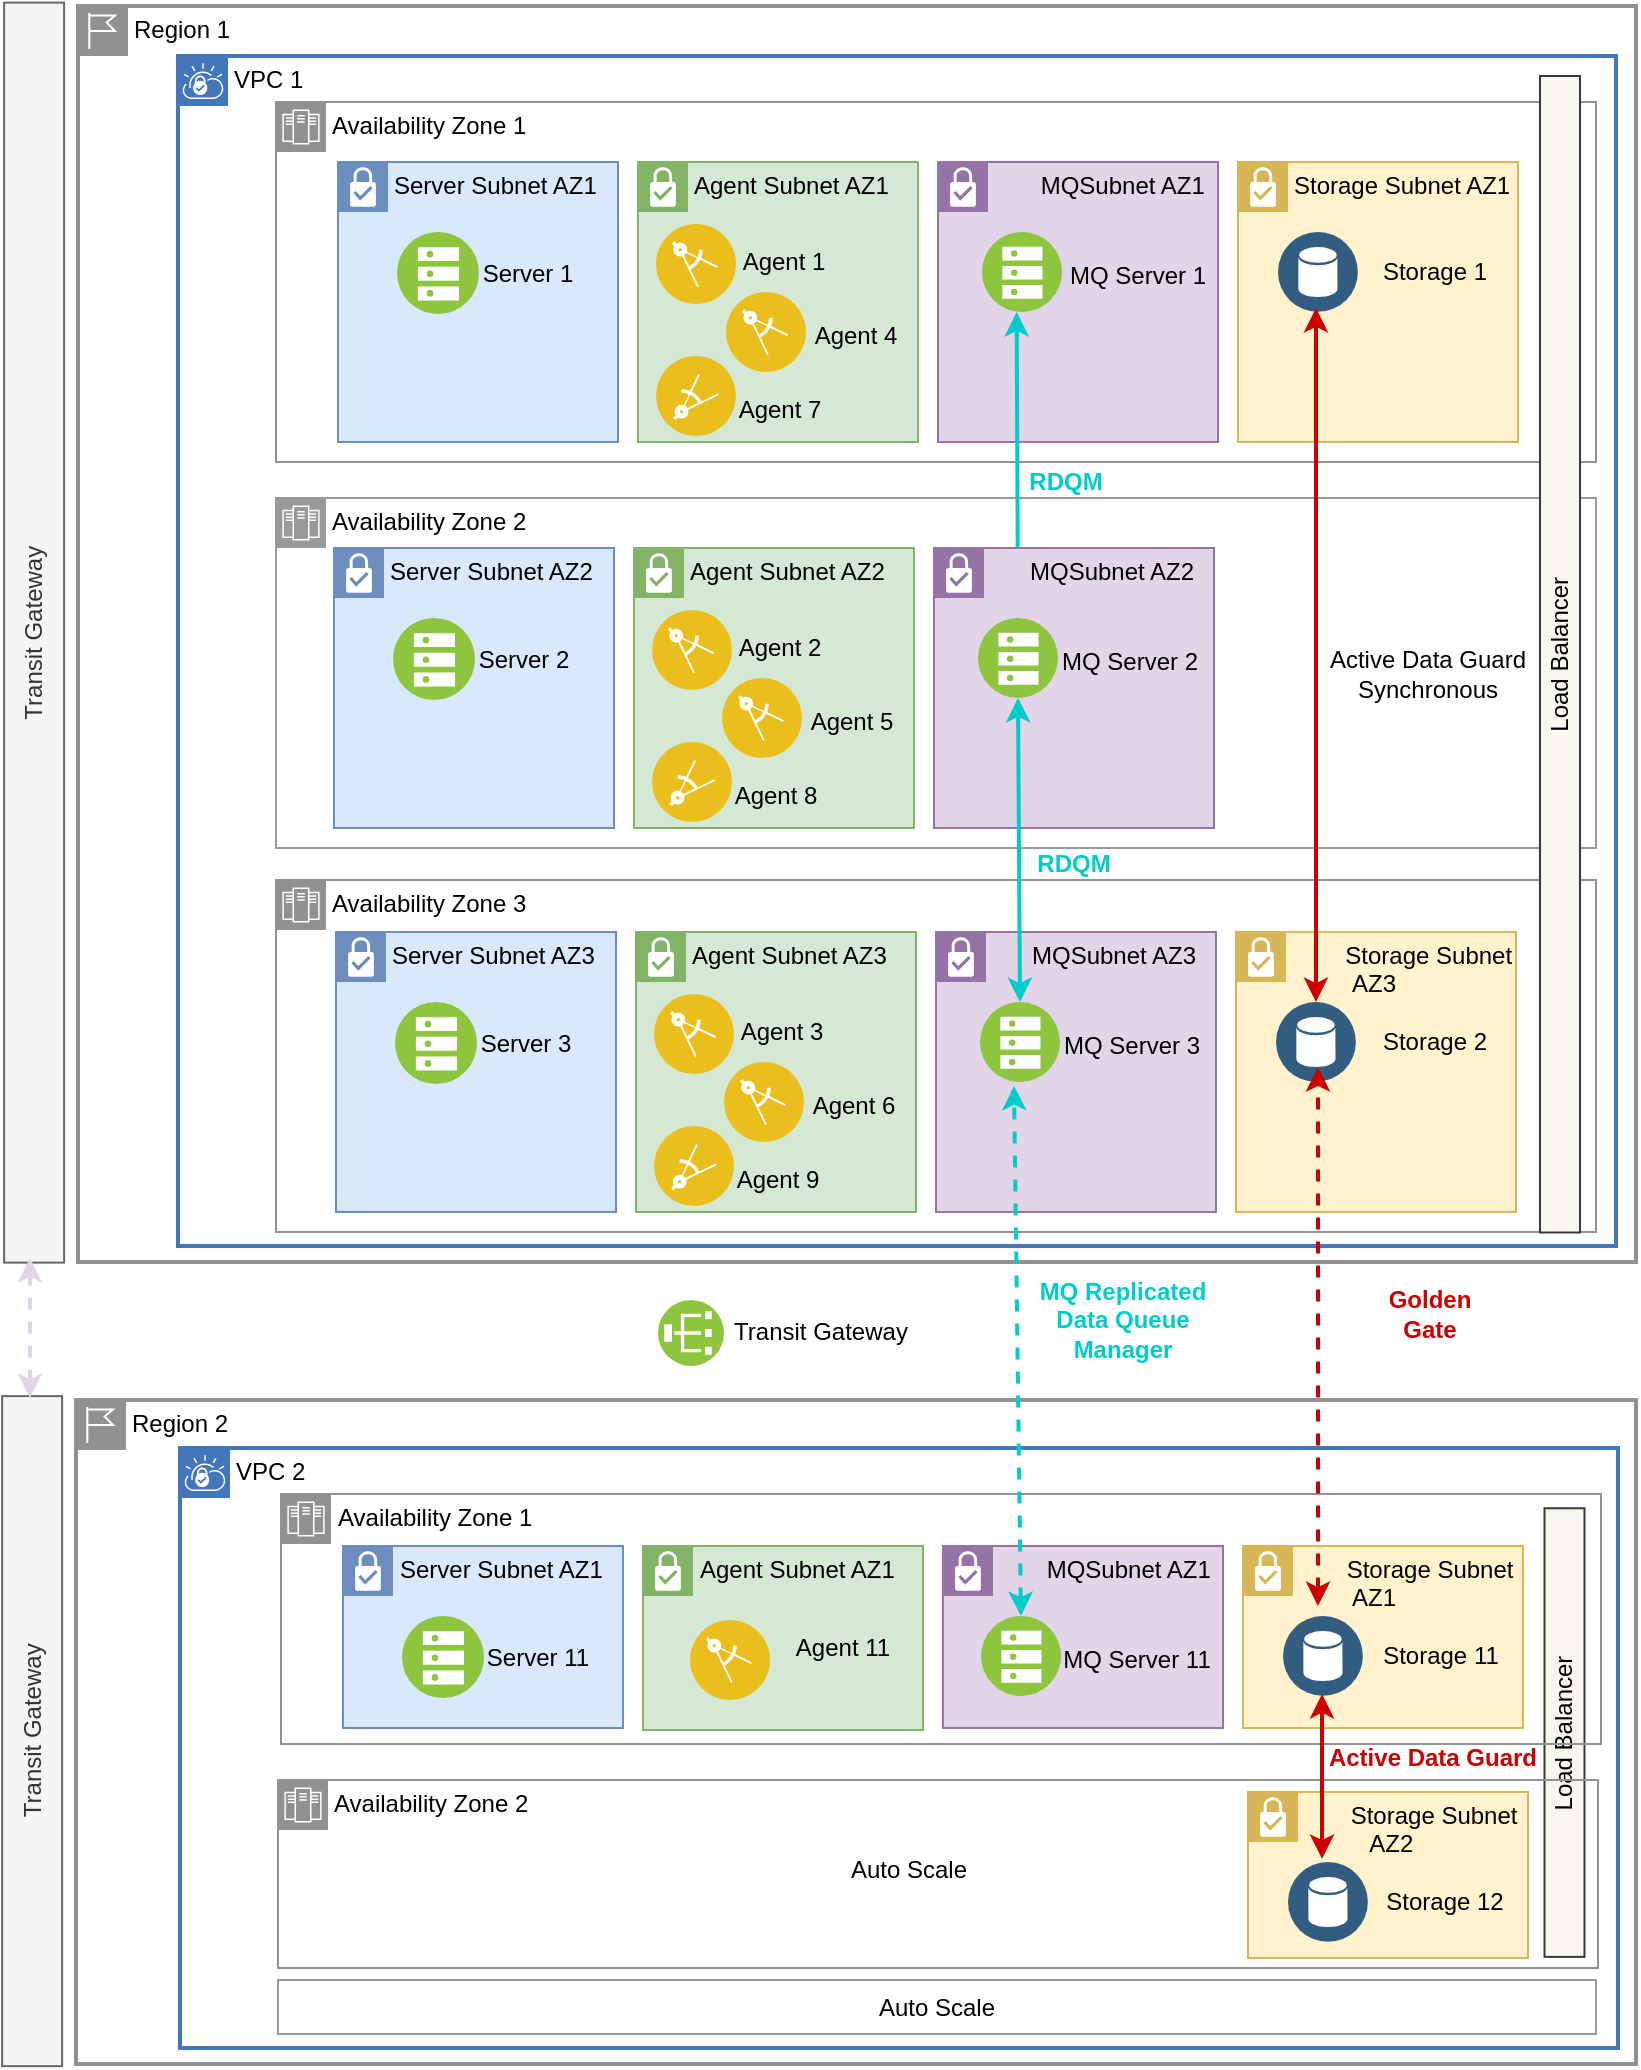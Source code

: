 <mxfile version="13.9.9" type="device"><diagram id="VURWIybDoYa6XE0RX8oM" name="Page-1"><mxGraphModel dx="1261" dy="832" grid="0" gridSize="10" guides="1" tooltips="1" connect="1" arrows="1" fold="1" page="1" pageScale="1" pageWidth="850" pageHeight="1100" math="0" shadow="0"><root><mxCell id="0"/><mxCell id="1" parent="0"/><mxCell id="VOX1iH5PkrCaB6xcSvoz-356" value="" style="group" vertex="1" connectable="0" parent="1"><mxGeometry x="13.06" y="27.31" width="816.94" height="1031.76" as="geometry"/></mxCell><mxCell id="VOX1iH5PkrCaB6xcSvoz-38" value="Region 1" style="shape=mxgraph.ibm.box;prType=region;fontStyle=0;verticalAlign=top;align=left;spacingLeft=32;spacingTop=4;rounded=0;whiteSpace=wrap;html=1;strokeColor=#919191;strokeWidth=2;dashed=0;container=0;spacing=-4;collapsible=0;expand=0;recursiveResize=0;" vertex="1" parent="VOX1iH5PkrCaB6xcSvoz-356"><mxGeometry x="37.94" y="1.69" width="779" height="628" as="geometry"/></mxCell><mxCell id="VOX1iH5PkrCaB6xcSvoz-301" value="VPC 1" style="shape=mxgraph.ibm.box;prType=vpc;fontStyle=0;verticalAlign=top;align=left;spacingLeft=32;spacingTop=4;fillColor=none;rounded=0;whiteSpace=wrap;html=1;strokeColor=#4376BB;strokeWidth=2;dashed=0;container=1;spacing=-4;collapsible=0;expand=0;recursiveResize=0;" vertex="1" parent="VOX1iH5PkrCaB6xcSvoz-356"><mxGeometry x="87.94" y="26.69" width="719" height="595" as="geometry"/></mxCell><mxCell id="VOX1iH5PkrCaB6xcSvoz-302" value="&lt;font color=&quot;#00cccc&quot;&gt;&lt;b&gt;RDQM&lt;/b&gt;&lt;/font&gt;" style="text;html=1;strokeColor=none;fillColor=none;align=center;verticalAlign=middle;whiteSpace=wrap;rounded=0;" vertex="1" parent="VOX1iH5PkrCaB6xcSvoz-301"><mxGeometry x="424" y="203" width="40" height="20" as="geometry"/></mxCell><mxCell id="VOX1iH5PkrCaB6xcSvoz-304" value="&lt;font color=&quot;#00cccc&quot;&gt;&lt;b&gt;RDQM&lt;/b&gt;&lt;/font&gt;" style="text;html=1;strokeColor=none;fillColor=none;align=center;verticalAlign=middle;whiteSpace=wrap;rounded=0;" vertex="1" parent="VOX1iH5PkrCaB6xcSvoz-301"><mxGeometry x="428" y="394" width="40" height="20" as="geometry"/></mxCell><mxCell id="VOX1iH5PkrCaB6xcSvoz-40" value="Availability Zone 3" style="shape=mxgraph.ibm.box;prType=zone;fontStyle=0;verticalAlign=top;align=left;spacingLeft=32;spacingTop=4;rounded=0;whiteSpace=wrap;html=1;strokeColor=#919191;strokeWidth=1;dashed=0;container=0;spacing=-4;collapsible=0;expand=0;recursiveResize=0;fillColor=none;" vertex="1" parent="VOX1iH5PkrCaB6xcSvoz-356"><mxGeometry x="136.94" y="438.69" width="660" height="176" as="geometry"/></mxCell><mxCell id="VOX1iH5PkrCaB6xcSvoz-344" value="Region 2" style="shape=mxgraph.ibm.box;prType=region;fontStyle=0;verticalAlign=top;align=left;spacingLeft=32;spacingTop=4;rounded=0;whiteSpace=wrap;html=1;strokeColor=#919191;strokeWidth=2;dashed=0;container=0;spacing=-4;collapsible=0;expand=0;recursiveResize=0;" vertex="1" parent="VOX1iH5PkrCaB6xcSvoz-356"><mxGeometry x="36.94" y="698.69" width="780" height="332" as="geometry"/></mxCell><mxCell id="VOX1iH5PkrCaB6xcSvoz-341" value="VPC 2" style="shape=mxgraph.ibm.box;prType=vpc;fontStyle=0;verticalAlign=top;align=left;spacingLeft=32;spacingTop=4;fillColor=none;rounded=0;whiteSpace=wrap;html=1;strokeColor=#4376BB;strokeWidth=2;dashed=0;container=1;spacing=-4;collapsible=0;expand=0;recursiveResize=0;" vertex="1" parent="VOX1iH5PkrCaB6xcSvoz-356"><mxGeometry x="88.94" y="722.69" width="719" height="300" as="geometry"/></mxCell><mxCell id="VOX1iH5PkrCaB6xcSvoz-345" value="Load Balancer" style="rounded=0;whiteSpace=wrap;html=1;fillColor=#f9f7ed;strokeColor=#36393d;rotation=-90;" vertex="1" parent="VOX1iH5PkrCaB6xcSvoz-341"><mxGeometry x="580.09" y="132.28" width="224.31" height="20" as="geometry"/></mxCell><mxCell id="VOX1iH5PkrCaB6xcSvoz-355" value="&lt;b&gt;Active Data Guard&lt;/b&gt;" style="text;html=1;strokeColor=none;fillColor=none;align=center;verticalAlign=middle;whiteSpace=wrap;rounded=0;fontColor=#CC0000;" vertex="1" parent="VOX1iH5PkrCaB6xcSvoz-341"><mxGeometry x="572" y="145" width="109" height="20" as="geometry"/></mxCell><mxCell id="VOX1iH5PkrCaB6xcSvoz-316" value="Availability Zone 1" style="shape=mxgraph.ibm.box;prType=zone;fontStyle=0;verticalAlign=top;align=left;spacingLeft=32;spacingTop=4;rounded=0;whiteSpace=wrap;html=1;strokeColor=#919191;strokeWidth=1;dashed=0;container=0;spacing=-4;collapsible=0;expand=0;recursiveResize=0;fillColor=none;" vertex="1" parent="VOX1iH5PkrCaB6xcSvoz-356"><mxGeometry x="139.44" y="745.69" width="660" height="125" as="geometry"/></mxCell><mxCell id="VOX1iH5PkrCaB6xcSvoz-317" value="Server Subnet AZ1" style="shape=mxgraph.ibm.box;prType=subnet;fontStyle=0;verticalAlign=top;align=left;spacingLeft=32;spacingTop=4;rounded=0;whiteSpace=wrap;html=1;strokeColor=#6c8ebf;strokeWidth=1;dashed=0;container=1;spacing=-4;collapsible=0;expand=0;recursiveResize=0;fillColor=#dae8fc;" vertex="1" parent="VOX1iH5PkrCaB6xcSvoz-356"><mxGeometry x="170.44" y="771.69" width="140" height="91" as="geometry"/></mxCell><mxCell id="VOX1iH5PkrCaB6xcSvoz-318" value="" style="aspect=fixed;perimeter=ellipsePerimeter;html=1;align=center;shadow=0;dashed=0;fontColor=#4277BB;labelBackgroundColor=#ffffff;fontSize=12;spacingTop=3;image;image=img/lib/ibm/vpc/BareMetalServer.svg;" vertex="1" parent="VOX1iH5PkrCaB6xcSvoz-317"><mxGeometry x="28" y="35" width="44" height="41" as="geometry"/></mxCell><mxCell id="VOX1iH5PkrCaB6xcSvoz-319" value="Server 11" style="text;html=1;strokeColor=none;fillColor=none;align=center;verticalAlign=middle;whiteSpace=wrap;rounded=0;" vertex="1" parent="VOX1iH5PkrCaB6xcSvoz-317"><mxGeometry x="70" y="45.5" width="54" height="20" as="geometry"/></mxCell><mxCell id="VOX1iH5PkrCaB6xcSvoz-320" value="Agent Subnet AZ1" style="shape=mxgraph.ibm.box;prType=subnet;fontStyle=0;verticalAlign=top;align=left;spacingLeft=32;spacingTop=4;rounded=0;whiteSpace=wrap;html=1;strokeColor=#82b366;strokeWidth=1;dashed=0;container=1;spacing=-4;collapsible=0;expand=0;recursiveResize=0;fillColor=#d5e8d4;" vertex="1" parent="VOX1iH5PkrCaB6xcSvoz-356"><mxGeometry x="320.44" y="771.69" width="140" height="92" as="geometry"/></mxCell><mxCell id="VOX1iH5PkrCaB6xcSvoz-322" value="Agent 11" style="text;html=1;strokeColor=none;fillColor=none;align=center;verticalAlign=middle;whiteSpace=wrap;rounded=0;" vertex="1" parent="VOX1iH5PkrCaB6xcSvoz-320"><mxGeometry x="72.5" y="41" width="55" height="20" as="geometry"/></mxCell><mxCell id="VOX1iH5PkrCaB6xcSvoz-325" value="" style="aspect=fixed;perimeter=ellipsePerimeter;html=1;align=center;shadow=0;dashed=0;fontColor=#4277BB;labelBackgroundColor=#ffffff;fontSize=12;spacingTop=3;image;image=img/lib/ibm/applications/enterprise_applications.svg;" vertex="1" parent="VOX1iH5PkrCaB6xcSvoz-320"><mxGeometry x="23.5" y="37" width="40" height="40" as="geometry"/></mxCell><mxCell id="VOX1iH5PkrCaB6xcSvoz-327" value="&amp;nbsp; &amp;nbsp; &amp;nbsp; &amp;nbsp;MQSubnet AZ1" style="shape=mxgraph.ibm.box;prType=subnet;fontStyle=0;verticalAlign=top;align=left;spacingLeft=32;spacingTop=4;rounded=0;whiteSpace=wrap;html=1;strokeColor=#9673a6;strokeWidth=1;dashed=0;container=1;spacing=-4;collapsible=0;expand=0;recursiveResize=0;fillColor=#e1d5e7;" vertex="1" parent="VOX1iH5PkrCaB6xcSvoz-356"><mxGeometry x="470.44" y="771.69" width="140" height="91" as="geometry"/></mxCell><mxCell id="VOX1iH5PkrCaB6xcSvoz-328" value="MQ Server 11" style="text;html=1;strokeColor=none;fillColor=none;align=center;verticalAlign=middle;whiteSpace=wrap;rounded=0;" vertex="1" parent="VOX1iH5PkrCaB6xcSvoz-327"><mxGeometry x="58" y="47" width="77" height="20" as="geometry"/></mxCell><mxCell id="VOX1iH5PkrCaB6xcSvoz-329" value="" style="aspect=fixed;perimeter=ellipsePerimeter;html=1;align=center;shadow=0;dashed=0;fontColor=#4277BB;labelBackgroundColor=#ffffff;fontSize=12;spacingTop=3;image;image=img/lib/ibm/vpc/BareMetalServer.svg;" vertex="1" parent="VOX1iH5PkrCaB6xcSvoz-327"><mxGeometry x="19" y="35" width="40" height="40" as="geometry"/></mxCell><mxCell id="VOX1iH5PkrCaB6xcSvoz-331" value="&amp;nbsp; &amp;nbsp; &amp;nbsp; &amp;nbsp;Storage Subnet&lt;br&gt;&amp;nbsp; &amp;nbsp; &amp;nbsp; &amp;nbsp; AZ1" style="shape=mxgraph.ibm.box;prType=subnet;fontStyle=0;verticalAlign=top;align=left;spacingLeft=32;spacingTop=4;rounded=0;whiteSpace=wrap;html=1;strokeColor=#d6b656;strokeWidth=1;dashed=0;container=1;spacing=-4;collapsible=0;expand=0;recursiveResize=0;fillColor=#fff2cc;" vertex="1" parent="VOX1iH5PkrCaB6xcSvoz-356"><mxGeometry x="620.44" y="771.69" width="140" height="91" as="geometry"/></mxCell><mxCell id="VOX1iH5PkrCaB6xcSvoz-332" value="" style="aspect=fixed;perimeter=ellipsePerimeter;html=1;align=center;shadow=0;dashed=0;fontColor=#4277BB;labelBackgroundColor=#ffffff;fontSize=12;spacingTop=3;image;image=img/lib/ibm/data/data_services.svg;" vertex="1" parent="VOX1iH5PkrCaB6xcSvoz-331"><mxGeometry x="20" y="35" width="40" height="40" as="geometry"/></mxCell><mxCell id="VOX1iH5PkrCaB6xcSvoz-333" value="Storage 11" style="text;html=1;strokeColor=none;fillColor=none;align=center;verticalAlign=middle;whiteSpace=wrap;rounded=0;" vertex="1" parent="VOX1iH5PkrCaB6xcSvoz-331"><mxGeometry x="67" y="45" width="63" height="20" as="geometry"/></mxCell><mxCell id="VOX1iH5PkrCaB6xcSvoz-335" value="Availability Zone 2" style="shape=mxgraph.ibm.box;prType=zone;fontStyle=0;verticalAlign=top;align=left;spacingLeft=32;spacingTop=4;rounded=0;whiteSpace=wrap;html=1;strokeColor=#919191;strokeWidth=1;dashed=0;container=0;spacing=-4;collapsible=0;expand=0;recursiveResize=0;fillColor=none;" vertex="1" parent="VOX1iH5PkrCaB6xcSvoz-356"><mxGeometry x="137.94" y="888.69" width="660" height="94" as="geometry"/></mxCell><mxCell id="VOX1iH5PkrCaB6xcSvoz-336" value="&amp;nbsp; &amp;nbsp; &amp;nbsp; &amp;nbsp;Storage Subnet&lt;br&gt;&amp;nbsp; &amp;nbsp; &amp;nbsp; &amp;nbsp; &amp;nbsp; AZ2" style="shape=mxgraph.ibm.box;prType=subnet;fontStyle=0;verticalAlign=top;align=left;spacingLeft=32;spacingTop=4;rounded=0;whiteSpace=wrap;html=1;strokeColor=#d6b656;strokeWidth=1;dashed=0;container=1;spacing=-4;collapsible=0;expand=0;recursiveResize=0;fillColor=#fff2cc;" vertex="1" parent="VOX1iH5PkrCaB6xcSvoz-356"><mxGeometry x="622.94" y="894.69" width="140" height="83" as="geometry"/></mxCell><mxCell id="VOX1iH5PkrCaB6xcSvoz-337" value="" style="aspect=fixed;perimeter=ellipsePerimeter;html=1;align=center;shadow=0;dashed=0;fontColor=#4277BB;labelBackgroundColor=#ffffff;fontSize=12;spacingTop=3;image;image=img/lib/ibm/data/data_services.svg;" vertex="1" parent="VOX1iH5PkrCaB6xcSvoz-336"><mxGeometry x="20" y="35" width="40" height="40" as="geometry"/></mxCell><mxCell id="VOX1iH5PkrCaB6xcSvoz-338" value="Storage 12" style="text;html=1;strokeColor=none;fillColor=none;align=center;verticalAlign=middle;whiteSpace=wrap;rounded=0;" vertex="1" parent="VOX1iH5PkrCaB6xcSvoz-336"><mxGeometry x="67" y="45" width="63" height="20" as="geometry"/></mxCell><mxCell id="VOX1iH5PkrCaB6xcSvoz-339" value="Auto Scale" style="text;html=1;strokeColor=none;fillColor=none;align=center;verticalAlign=middle;whiteSpace=wrap;rounded=0;" vertex="1" parent="VOX1iH5PkrCaB6xcSvoz-356"><mxGeometry x="410.94" y="923.69" width="85" height="20" as="geometry"/></mxCell><mxCell id="VOX1iH5PkrCaB6xcSvoz-340" value="Auto Scale" style="rounded=0;whiteSpace=wrap;html=1;strokeColor=#999999;fillColor=#ffffff;" vertex="1" parent="VOX1iH5PkrCaB6xcSvoz-356"><mxGeometry x="137.94" y="988.69" width="659" height="27" as="geometry"/></mxCell><mxCell id="VOX1iH5PkrCaB6xcSvoz-299" value="Availability Zone 1" style="shape=mxgraph.ibm.box;prType=zone;fontStyle=0;verticalAlign=top;align=left;spacingLeft=32;spacingTop=4;rounded=0;whiteSpace=wrap;html=1;strokeColor=#919191;strokeWidth=1;dashed=0;container=0;spacing=-4;collapsible=0;expand=0;recursiveResize=0;fillColor=none;" vertex="1" parent="VOX1iH5PkrCaB6xcSvoz-356"><mxGeometry x="136.94" y="49.69" width="660" height="180" as="geometry"/></mxCell><mxCell id="VOX1iH5PkrCaB6xcSvoz-298" value="Availability Zone 2" style="shape=mxgraph.ibm.box;prType=zone;fontStyle=0;verticalAlign=top;align=left;spacingLeft=32;spacingTop=4;rounded=0;whiteSpace=wrap;html=1;strokeWidth=1;dashed=0;container=0;spacing=-4;collapsible=0;expand=0;recursiveResize=0;fillColor=none;strokeColor=#999999;" vertex="1" parent="VOX1iH5PkrCaB6xcSvoz-356"><mxGeometry x="136.94" y="247.69" width="660" height="175" as="geometry"/></mxCell><mxCell id="VOX1iH5PkrCaB6xcSvoz-68" value="Transit Gateway" style="rounded=0;whiteSpace=wrap;html=1;rotation=-90;fillColor=#f5f5f5;strokeColor=#666666;fontColor=#333333;" vertex="1" parent="VOX1iH5PkrCaB6xcSvoz-356"><mxGeometry x="-299" y="300" width="630" height="30" as="geometry"/></mxCell><mxCell id="VOX1iH5PkrCaB6xcSvoz-87" value="Server Subnet AZ3" style="shape=mxgraph.ibm.box;prType=subnet;fontStyle=0;verticalAlign=top;align=left;spacingLeft=32;spacingTop=4;rounded=0;whiteSpace=wrap;html=1;strokeColor=#6c8ebf;strokeWidth=1;dashed=0;container=1;spacing=-4;collapsible=0;expand=0;recursiveResize=0;fillColor=#dae8fc;" vertex="1" parent="VOX1iH5PkrCaB6xcSvoz-356"><mxGeometry x="166.94" y="464.69" width="140" height="140" as="geometry"/></mxCell><mxCell id="VOX1iH5PkrCaB6xcSvoz-88" value="" style="aspect=fixed;perimeter=ellipsePerimeter;html=1;align=center;shadow=0;dashed=0;fontColor=#4277BB;labelBackgroundColor=#ffffff;fontSize=12;spacingTop=3;image;image=img/lib/ibm/vpc/BareMetalServer.svg;" vertex="1" parent="VOX1iH5PkrCaB6xcSvoz-87"><mxGeometry x="28" y="35" width="44" height="41" as="geometry"/></mxCell><mxCell id="VOX1iH5PkrCaB6xcSvoz-89" value="Server 3" style="text;html=1;strokeColor=none;fillColor=none;align=center;verticalAlign=middle;whiteSpace=wrap;rounded=0;" vertex="1" parent="VOX1iH5PkrCaB6xcSvoz-87"><mxGeometry x="70" y="45.5" width="50" height="20" as="geometry"/></mxCell><mxCell id="VOX1iH5PkrCaB6xcSvoz-90" value="Agent Subnet AZ3" style="shape=mxgraph.ibm.box;prType=subnet;fontStyle=0;verticalAlign=top;align=left;spacingLeft=32;spacingTop=4;rounded=0;whiteSpace=wrap;html=1;strokeColor=#82b366;strokeWidth=1;dashed=0;container=1;spacing=-4;collapsible=0;expand=0;recursiveResize=0;fillColor=#d5e8d4;" vertex="1" parent="VOX1iH5PkrCaB6xcSvoz-356"><mxGeometry x="316.94" y="464.69" width="140" height="140" as="geometry"/></mxCell><mxCell id="VOX1iH5PkrCaB6xcSvoz-91" value="Agent 3" style="text;html=1;strokeColor=none;fillColor=none;align=center;verticalAlign=middle;whiteSpace=wrap;rounded=0;" vertex="1" parent="VOX1iH5PkrCaB6xcSvoz-90"><mxGeometry x="48" y="40" width="50" height="20" as="geometry"/></mxCell><mxCell id="VOX1iH5PkrCaB6xcSvoz-92" value="Agent 6" style="text;html=1;strokeColor=none;fillColor=none;align=center;verticalAlign=middle;whiteSpace=wrap;rounded=0;" vertex="1" parent="VOX1iH5PkrCaB6xcSvoz-90"><mxGeometry x="84" y="77" width="50" height="20" as="geometry"/></mxCell><mxCell id="VOX1iH5PkrCaB6xcSvoz-93" value="Agent 9" style="text;html=1;strokeColor=none;fillColor=none;align=center;verticalAlign=middle;whiteSpace=wrap;rounded=0;" vertex="1" parent="VOX1iH5PkrCaB6xcSvoz-90"><mxGeometry x="46" y="114" width="50" height="20" as="geometry"/></mxCell><mxCell id="VOX1iH5PkrCaB6xcSvoz-94" value="" style="aspect=fixed;perimeter=ellipsePerimeter;html=1;align=center;shadow=0;dashed=0;fontColor=#4277BB;labelBackgroundColor=#ffffff;fontSize=12;spacingTop=3;image;image=img/lib/ibm/applications/enterprise_applications.svg;" vertex="1" parent="VOX1iH5PkrCaB6xcSvoz-90"><mxGeometry x="9" y="31" width="40" height="40" as="geometry"/></mxCell><mxCell id="VOX1iH5PkrCaB6xcSvoz-95" value="" style="aspect=fixed;perimeter=ellipsePerimeter;html=1;align=center;shadow=0;dashed=0;fontColor=#4277BB;labelBackgroundColor=#ffffff;fontSize=12;spacingTop=3;image;image=img/lib/ibm/applications/enterprise_applications.svg;" vertex="1" parent="VOX1iH5PkrCaB6xcSvoz-90"><mxGeometry x="44" y="65" width="40" height="40" as="geometry"/></mxCell><mxCell id="VOX1iH5PkrCaB6xcSvoz-96" value="" style="aspect=fixed;perimeter=ellipsePerimeter;html=1;align=center;shadow=0;dashed=0;fontColor=#4277BB;labelBackgroundColor=#ffffff;fontSize=12;spacingTop=3;image;image=img/lib/ibm/applications/enterprise_applications.svg;direction=north;" vertex="1" parent="VOX1iH5PkrCaB6xcSvoz-90"><mxGeometry x="9" y="97" width="40" height="40" as="geometry"/></mxCell><mxCell id="VOX1iH5PkrCaB6xcSvoz-97" value="&amp;nbsp; &amp;nbsp; &amp;nbsp; MQSubnet AZ3" style="shape=mxgraph.ibm.box;prType=subnet;fontStyle=0;verticalAlign=top;align=left;spacingLeft=32;spacingTop=4;rounded=0;whiteSpace=wrap;html=1;strokeColor=#9673a6;strokeWidth=1;dashed=0;container=1;spacing=-4;collapsible=0;expand=0;recursiveResize=0;fillColor=#e1d5e7;" vertex="1" parent="VOX1iH5PkrCaB6xcSvoz-356"><mxGeometry x="466.94" y="464.69" width="140" height="140" as="geometry"/></mxCell><mxCell id="VOX1iH5PkrCaB6xcSvoz-98" value="MQ Server 3" style="text;html=1;strokeColor=none;fillColor=none;align=center;verticalAlign=middle;whiteSpace=wrap;rounded=0;" vertex="1" parent="VOX1iH5PkrCaB6xcSvoz-97"><mxGeometry x="63" y="47" width="70" height="20" as="geometry"/></mxCell><mxCell id="VOX1iH5PkrCaB6xcSvoz-99" value="" style="aspect=fixed;perimeter=ellipsePerimeter;html=1;align=center;shadow=0;dashed=0;fontColor=#4277BB;labelBackgroundColor=#ffffff;fontSize=12;spacingTop=3;image;image=img/lib/ibm/vpc/BareMetalServer.svg;" vertex="1" parent="VOX1iH5PkrCaB6xcSvoz-97"><mxGeometry x="22" y="35" width="40" height="40" as="geometry"/></mxCell><mxCell id="VOX1iH5PkrCaB6xcSvoz-352" value="" style="endArrow=classic;startArrow=classic;html=1;exitX=0.5;exitY=0;exitDx=0;exitDy=0;entryX=0.5;entryY=1;entryDx=0;entryDy=0;strokeColor=#00CCCC;strokeWidth=2;dashed=1;" edge="1" parent="VOX1iH5PkrCaB6xcSvoz-97" source="VOX1iH5PkrCaB6xcSvoz-329"><mxGeometry x="-406.995" y="-285" width="50" height="50" as="geometry"><mxPoint x="40" y="229" as="sourcePoint"/><mxPoint x="39" y="77" as="targetPoint"/></mxGeometry></mxCell><mxCell id="VOX1iH5PkrCaB6xcSvoz-100" value="&amp;nbsp; &amp;nbsp; &amp;nbsp; &amp;nbsp; Storage Subnet&lt;br&gt;&amp;nbsp; &amp;nbsp; &amp;nbsp; &amp;nbsp; &amp;nbsp;AZ3" style="shape=mxgraph.ibm.box;prType=subnet;fontStyle=0;verticalAlign=top;align=left;spacingLeft=32;spacingTop=4;rounded=0;whiteSpace=wrap;html=1;strokeColor=#d6b656;strokeWidth=1;dashed=0;container=1;spacing=-4;collapsible=0;expand=0;recursiveResize=0;fillColor=#fff2cc;" vertex="1" parent="VOX1iH5PkrCaB6xcSvoz-356"><mxGeometry x="616.94" y="464.69" width="140" height="140" as="geometry"/></mxCell><mxCell id="VOX1iH5PkrCaB6xcSvoz-101" value="" style="aspect=fixed;perimeter=ellipsePerimeter;html=1;align=center;shadow=0;dashed=0;fontColor=#4277BB;labelBackgroundColor=#ffffff;fontSize=12;spacingTop=3;image;image=img/lib/ibm/data/data_services.svg;" vertex="1" parent="VOX1iH5PkrCaB6xcSvoz-100"><mxGeometry x="20" y="35" width="40" height="40" as="geometry"/></mxCell><mxCell id="VOX1iH5PkrCaB6xcSvoz-310" value="Storage 2" style="text;html=1;strokeColor=none;fillColor=none;align=center;verticalAlign=middle;whiteSpace=wrap;rounded=0;" vertex="1" parent="VOX1iH5PkrCaB6xcSvoz-100"><mxGeometry x="68" y="45" width="63" height="20" as="geometry"/></mxCell><mxCell id="VOX1iH5PkrCaB6xcSvoz-41" value="Server Subnet AZ1" style="shape=mxgraph.ibm.box;prType=subnet;fontStyle=0;verticalAlign=top;align=left;spacingLeft=32;spacingTop=4;rounded=0;whiteSpace=wrap;html=1;strokeColor=#6c8ebf;strokeWidth=1;dashed=0;container=1;spacing=-4;collapsible=0;expand=0;recursiveResize=0;fillColor=#dae8fc;" vertex="1" parent="VOX1iH5PkrCaB6xcSvoz-356"><mxGeometry x="167.94" y="79.69" width="140" height="140" as="geometry"/></mxCell><mxCell id="VOX1iH5PkrCaB6xcSvoz-42" value="" style="aspect=fixed;perimeter=ellipsePerimeter;html=1;align=center;shadow=0;dashed=0;fontColor=#4277BB;labelBackgroundColor=#ffffff;fontSize=12;spacingTop=3;image;image=img/lib/ibm/vpc/BareMetalServer.svg;" vertex="1" parent="VOX1iH5PkrCaB6xcSvoz-41"><mxGeometry x="28" y="35" width="44" height="41" as="geometry"/></mxCell><mxCell id="VOX1iH5PkrCaB6xcSvoz-45" value="Server 1" style="text;html=1;strokeColor=none;fillColor=none;align=center;verticalAlign=middle;whiteSpace=wrap;rounded=0;" vertex="1" parent="VOX1iH5PkrCaB6xcSvoz-41"><mxGeometry x="70" y="45.5" width="50" height="20" as="geometry"/></mxCell><mxCell id="VOX1iH5PkrCaB6xcSvoz-48" value="Agent Subnet AZ1" style="shape=mxgraph.ibm.box;prType=subnet;fontStyle=0;verticalAlign=top;align=left;spacingLeft=32;spacingTop=4;rounded=0;whiteSpace=wrap;html=1;strokeColor=#82b366;strokeWidth=1;dashed=0;container=1;spacing=-4;collapsible=0;expand=0;recursiveResize=0;fillColor=#d5e8d4;" vertex="1" parent="VOX1iH5PkrCaB6xcSvoz-356"><mxGeometry x="317.94" y="79.69" width="140" height="140" as="geometry"/></mxCell><mxCell id="VOX1iH5PkrCaB6xcSvoz-53" value="Agent 1" style="text;html=1;strokeColor=none;fillColor=none;align=center;verticalAlign=middle;whiteSpace=wrap;rounded=0;" vertex="1" parent="VOX1iH5PkrCaB6xcSvoz-48"><mxGeometry x="48" y="40" width="50" height="20" as="geometry"/></mxCell><mxCell id="VOX1iH5PkrCaB6xcSvoz-54" value="Agent 4" style="text;html=1;strokeColor=none;fillColor=none;align=center;verticalAlign=middle;whiteSpace=wrap;rounded=0;" vertex="1" parent="VOX1iH5PkrCaB6xcSvoz-48"><mxGeometry x="84" y="77" width="50" height="20" as="geometry"/></mxCell><mxCell id="VOX1iH5PkrCaB6xcSvoz-55" value="Agent 7" style="text;html=1;strokeColor=none;fillColor=none;align=center;verticalAlign=middle;whiteSpace=wrap;rounded=0;" vertex="1" parent="VOX1iH5PkrCaB6xcSvoz-48"><mxGeometry x="46" y="114" width="50" height="20" as="geometry"/></mxCell><mxCell id="VOX1iH5PkrCaB6xcSvoz-50" value="" style="aspect=fixed;perimeter=ellipsePerimeter;html=1;align=center;shadow=0;dashed=0;fontColor=#4277BB;labelBackgroundColor=#ffffff;fontSize=12;spacingTop=3;image;image=img/lib/ibm/applications/enterprise_applications.svg;" vertex="1" parent="VOX1iH5PkrCaB6xcSvoz-48"><mxGeometry x="9" y="31" width="40" height="40" as="geometry"/></mxCell><mxCell id="VOX1iH5PkrCaB6xcSvoz-51" value="" style="aspect=fixed;perimeter=ellipsePerimeter;html=1;align=center;shadow=0;dashed=0;fontColor=#4277BB;labelBackgroundColor=#ffffff;fontSize=12;spacingTop=3;image;image=img/lib/ibm/applications/enterprise_applications.svg;" vertex="1" parent="VOX1iH5PkrCaB6xcSvoz-48"><mxGeometry x="44" y="65" width="40" height="40" as="geometry"/></mxCell><mxCell id="VOX1iH5PkrCaB6xcSvoz-52" value="" style="aspect=fixed;perimeter=ellipsePerimeter;html=1;align=center;shadow=0;dashed=0;fontColor=#4277BB;labelBackgroundColor=#ffffff;fontSize=12;spacingTop=3;image;image=img/lib/ibm/applications/enterprise_applications.svg;direction=north;" vertex="1" parent="VOX1iH5PkrCaB6xcSvoz-48"><mxGeometry x="9" y="97" width="40" height="40" as="geometry"/></mxCell><mxCell id="VOX1iH5PkrCaB6xcSvoz-56" value="&amp;nbsp; &amp;nbsp; &amp;nbsp; &amp;nbsp;MQSubnet AZ1" style="shape=mxgraph.ibm.box;prType=subnet;fontStyle=0;verticalAlign=top;align=left;spacingLeft=32;spacingTop=4;rounded=0;whiteSpace=wrap;html=1;strokeColor=#9673a6;strokeWidth=1;dashed=0;container=1;spacing=-4;collapsible=0;expand=0;recursiveResize=0;fillColor=#e1d5e7;" vertex="1" parent="VOX1iH5PkrCaB6xcSvoz-356"><mxGeometry x="467.94" y="79.69" width="140" height="140" as="geometry"/></mxCell><mxCell id="VOX1iH5PkrCaB6xcSvoz-61" value="MQ Server 1" style="text;html=1;strokeColor=none;fillColor=none;align=center;verticalAlign=middle;whiteSpace=wrap;rounded=0;" vertex="1" parent="VOX1iH5PkrCaB6xcSvoz-56"><mxGeometry x="65" y="47" width="70" height="20" as="geometry"/></mxCell><mxCell id="VOX1iH5PkrCaB6xcSvoz-58" value="" style="aspect=fixed;perimeter=ellipsePerimeter;html=1;align=center;shadow=0;dashed=0;fontColor=#4277BB;labelBackgroundColor=#ffffff;fontSize=12;spacingTop=3;image;image=img/lib/ibm/vpc/BareMetalServer.svg;" vertex="1" parent="VOX1iH5PkrCaB6xcSvoz-56"><mxGeometry x="22" y="35" width="40" height="40" as="geometry"/></mxCell><mxCell id="VOX1iH5PkrCaB6xcSvoz-307" value="" style="endArrow=classic;startArrow=classic;html=1;exitX=0.5;exitY=0;exitDx=0;exitDy=0;entryX=0.5;entryY=1;entryDx=0;entryDy=0;strokeColor=#00CCCC;strokeWidth=2;" edge="1" parent="VOX1iH5PkrCaB6xcSvoz-56" source="VOX1iH5PkrCaB6xcSvoz-83"><mxGeometry width="50" height="50" relative="1" as="geometry"><mxPoint x="40.33" y="237" as="sourcePoint"/><mxPoint x="39.33" y="75" as="targetPoint"/></mxGeometry></mxCell><mxCell id="VOX1iH5PkrCaB6xcSvoz-64" value="Storage Subnet AZ1" style="shape=mxgraph.ibm.box;prType=subnet;fontStyle=0;verticalAlign=top;align=left;spacingLeft=32;spacingTop=4;rounded=0;whiteSpace=wrap;html=1;strokeColor=#d6b656;strokeWidth=1;dashed=0;container=1;spacing=-4;collapsible=0;expand=0;recursiveResize=0;fillColor=#fff2cc;" vertex="1" parent="VOX1iH5PkrCaB6xcSvoz-356"><mxGeometry x="617.94" y="79.69" width="140" height="140" as="geometry"/></mxCell><mxCell id="VOX1iH5PkrCaB6xcSvoz-65" value="" style="aspect=fixed;perimeter=ellipsePerimeter;html=1;align=center;shadow=0;dashed=0;fontColor=#4277BB;labelBackgroundColor=#ffffff;fontSize=12;spacingTop=3;image;image=img/lib/ibm/data/data_services.svg;" vertex="1" parent="VOX1iH5PkrCaB6xcSvoz-64"><mxGeometry x="20" y="35" width="40" height="40" as="geometry"/></mxCell><mxCell id="VOX1iH5PkrCaB6xcSvoz-309" value="Storage 1" style="text;html=1;strokeColor=none;fillColor=none;align=center;verticalAlign=middle;whiteSpace=wrap;rounded=0;" vertex="1" parent="VOX1iH5PkrCaB6xcSvoz-64"><mxGeometry x="67" y="45" width="63" height="20" as="geometry"/></mxCell><mxCell id="VOX1iH5PkrCaB6xcSvoz-311" value="" style="endArrow=classic;startArrow=classic;html=1;exitX=0.5;exitY=0;exitDx=0;exitDy=0;strokeWidth=2;strokeColor=#CC0000;" edge="1" parent="VOX1iH5PkrCaB6xcSvoz-64" source="VOX1iH5PkrCaB6xcSvoz-101"><mxGeometry width="50" height="50" relative="1" as="geometry"><mxPoint x="47.33" y="237" as="sourcePoint"/><mxPoint x="39" y="73" as="targetPoint"/></mxGeometry></mxCell><mxCell id="VOX1iH5PkrCaB6xcSvoz-67" value="Load Balancer" style="rounded=0;whiteSpace=wrap;html=1;fillColor=#f9f7ed;strokeColor=#36393d;rotation=-90;" vertex="1" parent="VOX1iH5PkrCaB6xcSvoz-356"><mxGeometry x="489.82" y="315.82" width="578.25" height="20" as="geometry"/></mxCell><mxCell id="VOX1iH5PkrCaB6xcSvoz-308" value="Active Data Guard&lt;br&gt;Synchronous" style="text;html=1;strokeColor=none;fillColor=none;align=center;verticalAlign=middle;whiteSpace=wrap;rounded=0;" vertex="1" parent="VOX1iH5PkrCaB6xcSvoz-356"><mxGeometry x="657.94" y="325.94" width="110" height="20" as="geometry"/></mxCell><mxCell id="VOX1iH5PkrCaB6xcSvoz-71" value="Server Subnet AZ2" style="shape=mxgraph.ibm.box;prType=subnet;fontStyle=0;verticalAlign=top;align=left;spacingLeft=32;spacingTop=4;rounded=0;whiteSpace=wrap;html=1;strokeColor=#6c8ebf;strokeWidth=1;dashed=0;container=1;spacing=-4;collapsible=0;expand=0;recursiveResize=0;fillColor=#dae8fc;" vertex="1" parent="VOX1iH5PkrCaB6xcSvoz-356"><mxGeometry x="165.94" y="272.69" width="140" height="140" as="geometry"/></mxCell><mxCell id="VOX1iH5PkrCaB6xcSvoz-72" value="" style="aspect=fixed;perimeter=ellipsePerimeter;html=1;align=center;shadow=0;dashed=0;fontColor=#4277BB;labelBackgroundColor=#ffffff;fontSize=12;spacingTop=3;image;image=img/lib/ibm/vpc/BareMetalServer.svg;" vertex="1" parent="VOX1iH5PkrCaB6xcSvoz-71"><mxGeometry x="28" y="35" width="44" height="41" as="geometry"/></mxCell><mxCell id="VOX1iH5PkrCaB6xcSvoz-73" value="Server 2" style="text;html=1;strokeColor=none;fillColor=none;align=center;verticalAlign=middle;whiteSpace=wrap;rounded=0;" vertex="1" parent="VOX1iH5PkrCaB6xcSvoz-71"><mxGeometry x="70" y="45.5" width="50" height="20" as="geometry"/></mxCell><mxCell id="VOX1iH5PkrCaB6xcSvoz-74" value="Agent Subnet AZ2" style="shape=mxgraph.ibm.box;prType=subnet;fontStyle=0;verticalAlign=top;align=left;spacingLeft=32;spacingTop=4;rounded=0;whiteSpace=wrap;html=1;strokeColor=#82b366;strokeWidth=1;dashed=0;container=1;spacing=-4;collapsible=0;expand=0;recursiveResize=0;fillColor=#d5e8d4;" vertex="1" parent="VOX1iH5PkrCaB6xcSvoz-356"><mxGeometry x="315.94" y="272.69" width="140" height="140" as="geometry"/></mxCell><mxCell id="VOX1iH5PkrCaB6xcSvoz-75" value="Agent 2" style="text;html=1;strokeColor=none;fillColor=none;align=center;verticalAlign=middle;whiteSpace=wrap;rounded=0;" vertex="1" parent="VOX1iH5PkrCaB6xcSvoz-74"><mxGeometry x="48" y="40" width="50" height="20" as="geometry"/></mxCell><mxCell id="VOX1iH5PkrCaB6xcSvoz-76" value="Agent 5" style="text;html=1;strokeColor=none;fillColor=none;align=center;verticalAlign=middle;whiteSpace=wrap;rounded=0;" vertex="1" parent="VOX1iH5PkrCaB6xcSvoz-74"><mxGeometry x="84" y="77" width="50" height="20" as="geometry"/></mxCell><mxCell id="VOX1iH5PkrCaB6xcSvoz-77" value="Agent 8" style="text;html=1;strokeColor=none;fillColor=none;align=center;verticalAlign=middle;whiteSpace=wrap;rounded=0;" vertex="1" parent="VOX1iH5PkrCaB6xcSvoz-74"><mxGeometry x="46" y="114" width="50" height="20" as="geometry"/></mxCell><mxCell id="VOX1iH5PkrCaB6xcSvoz-78" value="" style="aspect=fixed;perimeter=ellipsePerimeter;html=1;align=center;shadow=0;dashed=0;fontColor=#4277BB;labelBackgroundColor=#ffffff;fontSize=12;spacingTop=3;image;image=img/lib/ibm/applications/enterprise_applications.svg;" vertex="1" parent="VOX1iH5PkrCaB6xcSvoz-74"><mxGeometry x="9" y="31" width="40" height="40" as="geometry"/></mxCell><mxCell id="VOX1iH5PkrCaB6xcSvoz-79" value="" style="aspect=fixed;perimeter=ellipsePerimeter;html=1;align=center;shadow=0;dashed=0;fontColor=#4277BB;labelBackgroundColor=#ffffff;fontSize=12;spacingTop=3;image;image=img/lib/ibm/applications/enterprise_applications.svg;" vertex="1" parent="VOX1iH5PkrCaB6xcSvoz-74"><mxGeometry x="44" y="65" width="40" height="40" as="geometry"/></mxCell><mxCell id="VOX1iH5PkrCaB6xcSvoz-80" value="" style="aspect=fixed;perimeter=ellipsePerimeter;html=1;align=center;shadow=0;dashed=0;fontColor=#4277BB;labelBackgroundColor=#ffffff;fontSize=12;spacingTop=3;image;image=img/lib/ibm/applications/enterprise_applications.svg;direction=north;" vertex="1" parent="VOX1iH5PkrCaB6xcSvoz-74"><mxGeometry x="9" y="97" width="40" height="40" as="geometry"/></mxCell><mxCell id="VOX1iH5PkrCaB6xcSvoz-81" value="&amp;nbsp; &amp;nbsp; &amp;nbsp; MQSubnet AZ2" style="shape=mxgraph.ibm.box;prType=subnet;fontStyle=0;verticalAlign=top;align=left;spacingLeft=32;spacingTop=4;rounded=0;whiteSpace=wrap;html=1;strokeColor=#9673a6;strokeWidth=1;dashed=0;container=0;spacing=-4;collapsible=0;expand=0;recursiveResize=0;fillColor=#e1d5e7;" vertex="1" parent="VOX1iH5PkrCaB6xcSvoz-356"><mxGeometry x="465.94" y="272.69" width="140" height="140" as="geometry"/></mxCell><mxCell id="VOX1iH5PkrCaB6xcSvoz-82" value="MQ Server 2" style="text;html=1;strokeColor=none;fillColor=none;align=center;verticalAlign=middle;whiteSpace=wrap;rounded=0;" vertex="1" parent="VOX1iH5PkrCaB6xcSvoz-356"><mxGeometry x="528.94" y="319.69" width="70" height="20" as="geometry"/></mxCell><mxCell id="VOX1iH5PkrCaB6xcSvoz-83" value="" style="aspect=fixed;perimeter=ellipsePerimeter;html=1;align=center;shadow=0;dashed=0;fontColor=#4277BB;labelBackgroundColor=#ffffff;fontSize=12;spacingTop=3;image;image=img/lib/ibm/vpc/BareMetalServer.svg;" vertex="1" parent="VOX1iH5PkrCaB6xcSvoz-356"><mxGeometry x="487.94" y="307.69" width="40" height="40" as="geometry"/></mxCell><mxCell id="VOX1iH5PkrCaB6xcSvoz-346" value="Transit Gateway" style="rounded=0;whiteSpace=wrap;html=1;rotation=-90;fillColor=#f5f5f5;strokeColor=#666666;fontColor=#333333;" vertex="1" parent="VOX1iH5PkrCaB6xcSvoz-356"><mxGeometry x="-152.5" y="849.26" width="335" height="30" as="geometry"/></mxCell><mxCell id="VOX1iH5PkrCaB6xcSvoz-347" value="MQ Replicated Data Queue Manager" style="text;html=1;strokeColor=none;fillColor=none;align=center;verticalAlign=middle;whiteSpace=wrap;rounded=0;fontColor=#00CCCC;fontStyle=1" vertex="1" parent="VOX1iH5PkrCaB6xcSvoz-356"><mxGeometry x="515.94" y="648.69" width="89" height="20" as="geometry"/></mxCell><mxCell id="VOX1iH5PkrCaB6xcSvoz-348" value="&lt;font color=&quot;#cc0000&quot;&gt;&lt;b&gt;Golden Gate&lt;/b&gt;&lt;/font&gt;" style="text;html=1;strokeColor=none;fillColor=none;align=center;verticalAlign=middle;whiteSpace=wrap;rounded=0;fontColor=#00CCCC;" vertex="1" parent="VOX1iH5PkrCaB6xcSvoz-356"><mxGeometry x="693.94" y="645.69" width="40" height="20" as="geometry"/></mxCell><mxCell id="VOX1iH5PkrCaB6xcSvoz-349" value="" style="aspect=fixed;perimeter=ellipsePerimeter;html=1;align=center;shadow=0;dashed=0;fontColor=#4277BB;labelBackgroundColor=#ffffff;fontSize=12;spacingTop=3;image;image=img/lib/ibm/vpc/LoadBalancer.svg;strokeColor=#999999;fillColor=#ffffff;rotation=-90;" vertex="1" parent="VOX1iH5PkrCaB6xcSvoz-356"><mxGeometry x="327.94" y="648.69" width="33" height="33" as="geometry"/></mxCell><mxCell id="VOX1iH5PkrCaB6xcSvoz-350" value="Transit Gateway" style="text;html=1;strokeColor=none;fillColor=none;align=center;verticalAlign=middle;whiteSpace=wrap;rounded=0;" vertex="1" parent="VOX1iH5PkrCaB6xcSvoz-356"><mxGeometry x="360.44" y="654.69" width="96.5" height="20" as="geometry"/></mxCell><mxCell id="VOX1iH5PkrCaB6xcSvoz-306" value="" style="endArrow=classic;startArrow=classic;html=1;exitX=0.5;exitY=0;exitDx=0;exitDy=0;entryX=0.5;entryY=1;entryDx=0;entryDy=0;strokeColor=#00CCCC;strokeWidth=2;" edge="1" parent="VOX1iH5PkrCaB6xcSvoz-356" source="VOX1iH5PkrCaB6xcSvoz-99" target="VOX1iH5PkrCaB6xcSvoz-83"><mxGeometry x="61.945" y="-14.31" width="50" height="50" as="geometry"><mxPoint x="496.94" y="392.69" as="sourcePoint"/><mxPoint x="546.94" y="342.69" as="targetPoint"/></mxGeometry></mxCell><mxCell id="VOX1iH5PkrCaB6xcSvoz-351" value="" style="endArrow=classic;startArrow=classic;html=1;strokeWidth=2;fillColor=#eeeeee;strokeColor=#E1D5E7;dashed=1;" edge="1" parent="VOX1iH5PkrCaB6xcSvoz-356"><mxGeometry width="50" height="50" relative="1" as="geometry"><mxPoint x="13.94" y="697.69" as="sourcePoint"/><mxPoint x="13.94" y="627.69" as="targetPoint"/></mxGeometry></mxCell><mxCell id="VOX1iH5PkrCaB6xcSvoz-353" value="" style="endArrow=classic;startArrow=classic;html=1;strokeWidth=2;strokeColor=#CC0000;dashed=1;" edge="1" parent="VOX1iH5PkrCaB6xcSvoz-356"><mxGeometry width="50" height="50" relative="1" as="geometry"><mxPoint x="657.94" y="801.69" as="sourcePoint"/><mxPoint x="657.94" y="532.26" as="targetPoint"/></mxGeometry></mxCell><mxCell id="VOX1iH5PkrCaB6xcSvoz-354" value="" style="endArrow=classic;startArrow=classic;html=1;strokeWidth=2;strokeColor=#CC0000;" edge="1" parent="VOX1iH5PkrCaB6xcSvoz-356"><mxGeometry width="50" height="50" relative="1" as="geometry"><mxPoint x="659.94" y="928.12" as="sourcePoint"/><mxPoint x="659.94" y="845.69" as="targetPoint"/></mxGeometry></mxCell></root></mxGraphModel></diagram></mxfile>